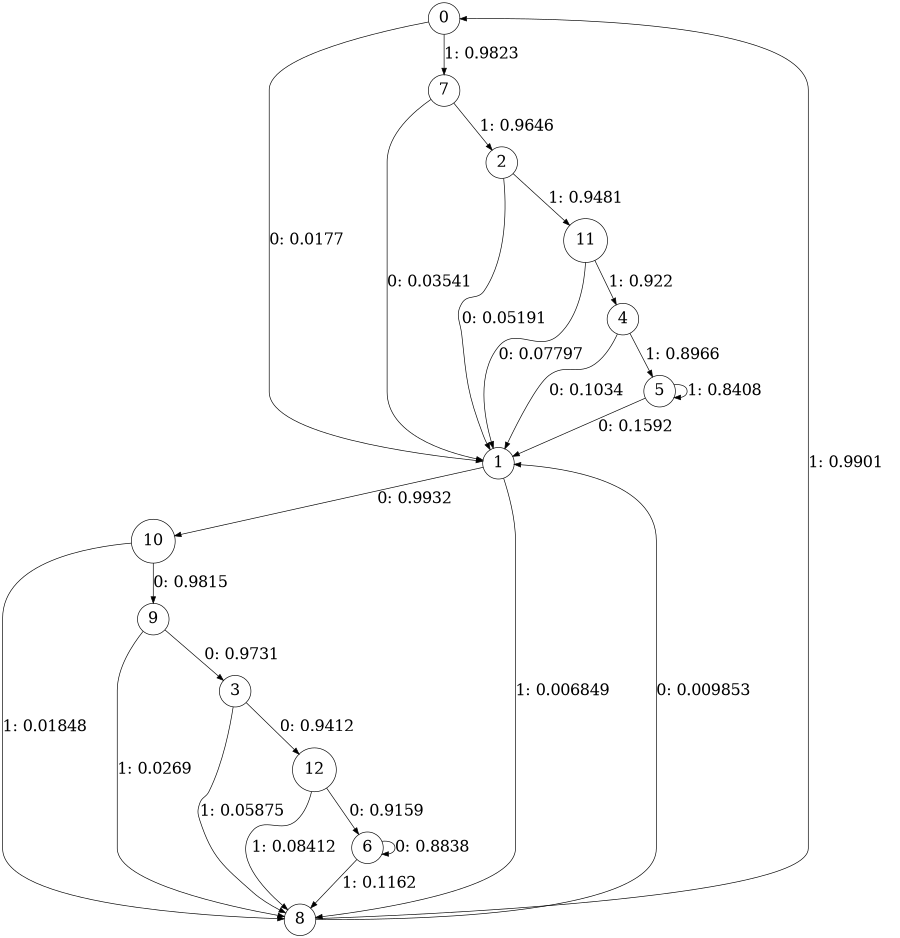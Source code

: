digraph "ch4_face_source_L8" {
size = "6,8.5";
ratio = "fill";
node [shape = circle];
node [fontsize = 24];
edge [fontsize = 24];
0 -> 1 [label = "0: 0.0177   "];
0 -> 7 [label = "1: 0.9823   "];
1 -> 10 [label = "0: 0.9932   "];
1 -> 8 [label = "1: 0.006849  "];
2 -> 1 [label = "0: 0.05191  "];
2 -> 11 [label = "1: 0.9481   "];
3 -> 12 [label = "0: 0.9412   "];
3 -> 8 [label = "1: 0.05875  "];
4 -> 1 [label = "0: 0.1034   "];
4 -> 5 [label = "1: 0.8966   "];
5 -> 1 [label = "0: 0.1592   "];
5 -> 5 [label = "1: 0.8408   "];
6 -> 6 [label = "0: 0.8838   "];
6 -> 8 [label = "1: 0.1162   "];
7 -> 1 [label = "0: 0.03541  "];
7 -> 2 [label = "1: 0.9646   "];
8 -> 1 [label = "0: 0.009853  "];
8 -> 0 [label = "1: 0.9901   "];
9 -> 3 [label = "0: 0.9731   "];
9 -> 8 [label = "1: 0.0269   "];
10 -> 9 [label = "0: 0.9815   "];
10 -> 8 [label = "1: 0.01848  "];
11 -> 1 [label = "0: 0.07797  "];
11 -> 4 [label = "1: 0.922    "];
12 -> 6 [label = "0: 0.9159   "];
12 -> 8 [label = "1: 0.08412  "];
}